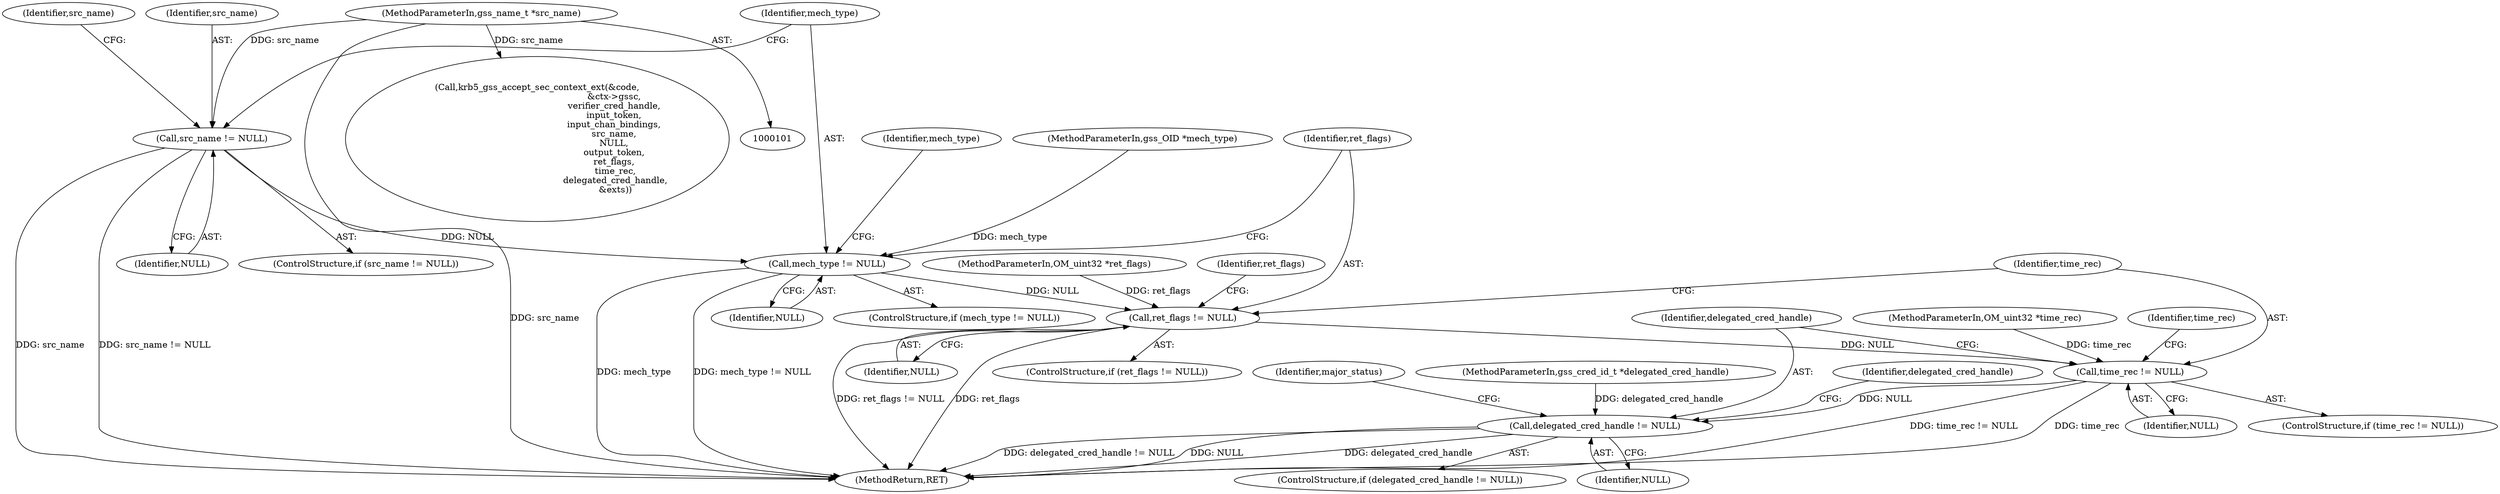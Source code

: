 digraph "0_krb5_e04f0283516e80d2f93366e0d479d13c9b5c8c2a_1@pointer" {
"1000199" [label="(Call,src_name != NULL)"];
"1000107" [label="(MethodParameterIn,gss_name_t *src_name)"];
"1000207" [label="(Call,mech_type != NULL)"];
"1000217" [label="(Call,ret_flags != NULL)"];
"1000225" [label="(Call,time_rec != NULL)"];
"1000233" [label="(Call,delegated_cred_handle != NULL)"];
"1000110" [label="(MethodParameterIn,OM_uint32 *ret_flags)"];
"1000199" [label="(Call,src_name != NULL)"];
"1000208" [label="(Identifier,mech_type)"];
"1000212" [label="(Identifier,mech_type)"];
"1000238" [label="(Identifier,delegated_cred_handle)"];
"1000241" [label="(Identifier,major_status)"];
"1000227" [label="(Identifier,NULL)"];
"1000112" [label="(MethodParameterIn,gss_cred_id_t *delegated_cred_handle)"];
"1000232" [label="(ControlStructure,if (delegated_cred_handle != NULL))"];
"1000107" [label="(MethodParameterIn,gss_name_t *src_name)"];
"1000207" [label="(Call,mech_type != NULL)"];
"1000224" [label="(ControlStructure,if (time_rec != NULL))"];
"1000252" [label="(Call,krb5_gss_accept_sec_context_ext(&code,\n                                                       &ctx->gssc,\n                                                       verifier_cred_handle,\n                                                       input_token,\n                                                       input_chan_bindings,\n                                                       src_name,\n                                                       NULL,\n                                                       output_token,\n                                                       ret_flags,\n                                                        time_rec,\n                                                        delegated_cred_handle,\n                                                        &exts))"];
"1000225" [label="(Call,time_rec != NULL)"];
"1000233" [label="(Call,delegated_cred_handle != NULL)"];
"1000235" [label="(Identifier,NULL)"];
"1000218" [label="(Identifier,ret_flags)"];
"1000216" [label="(ControlStructure,if (ret_flags != NULL))"];
"1000219" [label="(Identifier,NULL)"];
"1000222" [label="(Identifier,ret_flags)"];
"1000111" [label="(MethodParameterIn,OM_uint32 *time_rec)"];
"1000204" [label="(Identifier,src_name)"];
"1000217" [label="(Call,ret_flags != NULL)"];
"1000234" [label="(Identifier,delegated_cred_handle)"];
"1000230" [label="(Identifier,time_rec)"];
"1000201" [label="(Identifier,NULL)"];
"1000200" [label="(Identifier,src_name)"];
"1000108" [label="(MethodParameterIn,gss_OID *mech_type)"];
"1000209" [label="(Identifier,NULL)"];
"1000206" [label="(ControlStructure,if (mech_type != NULL))"];
"1000317" [label="(MethodReturn,RET)"];
"1000198" [label="(ControlStructure,if (src_name != NULL))"];
"1000226" [label="(Identifier,time_rec)"];
"1000199" -> "1000198"  [label="AST: "];
"1000199" -> "1000201"  [label="CFG: "];
"1000200" -> "1000199"  [label="AST: "];
"1000201" -> "1000199"  [label="AST: "];
"1000204" -> "1000199"  [label="CFG: "];
"1000208" -> "1000199"  [label="CFG: "];
"1000199" -> "1000317"  [label="DDG: src_name"];
"1000199" -> "1000317"  [label="DDG: src_name != NULL"];
"1000107" -> "1000199"  [label="DDG: src_name"];
"1000199" -> "1000207"  [label="DDG: NULL"];
"1000107" -> "1000101"  [label="AST: "];
"1000107" -> "1000317"  [label="DDG: src_name"];
"1000107" -> "1000252"  [label="DDG: src_name"];
"1000207" -> "1000206"  [label="AST: "];
"1000207" -> "1000209"  [label="CFG: "];
"1000208" -> "1000207"  [label="AST: "];
"1000209" -> "1000207"  [label="AST: "];
"1000212" -> "1000207"  [label="CFG: "];
"1000218" -> "1000207"  [label="CFG: "];
"1000207" -> "1000317"  [label="DDG: mech_type"];
"1000207" -> "1000317"  [label="DDG: mech_type != NULL"];
"1000108" -> "1000207"  [label="DDG: mech_type"];
"1000207" -> "1000217"  [label="DDG: NULL"];
"1000217" -> "1000216"  [label="AST: "];
"1000217" -> "1000219"  [label="CFG: "];
"1000218" -> "1000217"  [label="AST: "];
"1000219" -> "1000217"  [label="AST: "];
"1000222" -> "1000217"  [label="CFG: "];
"1000226" -> "1000217"  [label="CFG: "];
"1000217" -> "1000317"  [label="DDG: ret_flags != NULL"];
"1000217" -> "1000317"  [label="DDG: ret_flags"];
"1000110" -> "1000217"  [label="DDG: ret_flags"];
"1000217" -> "1000225"  [label="DDG: NULL"];
"1000225" -> "1000224"  [label="AST: "];
"1000225" -> "1000227"  [label="CFG: "];
"1000226" -> "1000225"  [label="AST: "];
"1000227" -> "1000225"  [label="AST: "];
"1000230" -> "1000225"  [label="CFG: "];
"1000234" -> "1000225"  [label="CFG: "];
"1000225" -> "1000317"  [label="DDG: time_rec != NULL"];
"1000225" -> "1000317"  [label="DDG: time_rec"];
"1000111" -> "1000225"  [label="DDG: time_rec"];
"1000225" -> "1000233"  [label="DDG: NULL"];
"1000233" -> "1000232"  [label="AST: "];
"1000233" -> "1000235"  [label="CFG: "];
"1000234" -> "1000233"  [label="AST: "];
"1000235" -> "1000233"  [label="AST: "];
"1000238" -> "1000233"  [label="CFG: "];
"1000241" -> "1000233"  [label="CFG: "];
"1000233" -> "1000317"  [label="DDG: delegated_cred_handle != NULL"];
"1000233" -> "1000317"  [label="DDG: NULL"];
"1000233" -> "1000317"  [label="DDG: delegated_cred_handle"];
"1000112" -> "1000233"  [label="DDG: delegated_cred_handle"];
}
